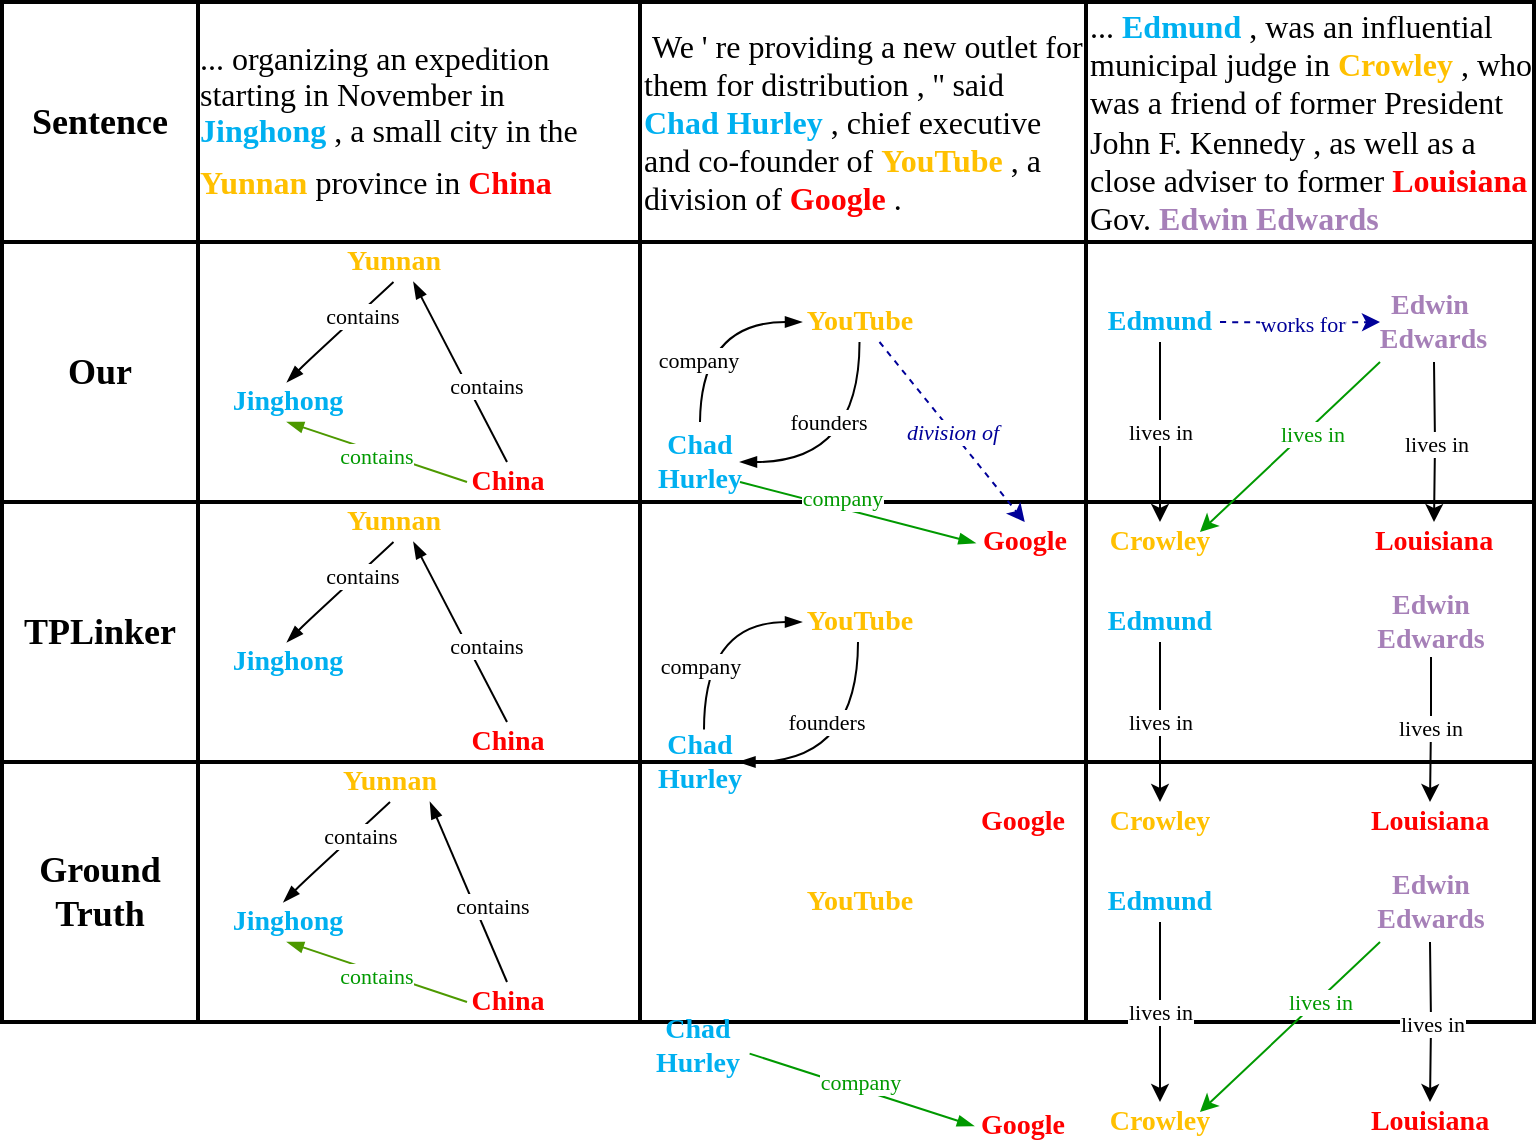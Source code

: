 <mxfile version="13.10.1" type="github">
  <diagram id="5vpmCnWidM8x6iWcZ2X5" name="Page-1">
    <mxGraphModel dx="696" dy="457" grid="1" gridSize="10" guides="1" tooltips="1" connect="1" arrows="1" fold="1" page="1" pageScale="1" pageWidth="827" pageHeight="1169" background="none" math="0" shadow="0">
      <root>
        <mxCell id="0" />
        <mxCell id="1" parent="0" />
        <mxCell id="fM8OL-0WpngBRwXDm8zp-1" value="" style="shape=table;html=1;whiteSpace=wrap;startSize=0;container=1;collapsible=0;childLayout=tableLayout;strokeWidth=2;perimeterSpacing=1;" parent="1" vertex="1">
          <mxGeometry x="31" y="30" width="766" height="510" as="geometry" />
        </mxCell>
        <mxCell id="fM8OL-0WpngBRwXDm8zp-2" value="" style="shape=partialRectangle;html=1;whiteSpace=wrap;collapsible=0;dropTarget=0;pointerEvents=0;fillColor=none;top=0;left=0;bottom=0;right=0;points=[[0,0.5],[1,0.5]];portConstraint=eastwest;" parent="fM8OL-0WpngBRwXDm8zp-1" vertex="1">
          <mxGeometry width="766" height="120" as="geometry" />
        </mxCell>
        <mxCell id="fM8OL-0WpngBRwXDm8zp-3" value="&lt;font face=&quot;Times New Roman&quot; style=&quot;font-size: 18px&quot;&gt;&lt;b&gt;Sentence&lt;/b&gt;&lt;/font&gt;" style="shape=partialRectangle;html=1;whiteSpace=wrap;connectable=0;overflow=hidden;fillColor=none;top=0;left=0;bottom=0;right=0;" parent="fM8OL-0WpngBRwXDm8zp-2" vertex="1">
          <mxGeometry width="98" height="120" as="geometry" />
        </mxCell>
        <mxCell id="fM8OL-0WpngBRwXDm8zp-4" value="&lt;div style=&quot;text-align: left&quot;&gt;&lt;span style=&quot;font-size: 16px ; font-family: &amp;#34;times new roman&amp;#34; ; text-indent: 0in&quot;&gt;... organizing an expedition&amp;nbsp;&lt;/span&gt;&lt;/div&gt;&lt;p style=&quot;text-align: left ; line-height: normal ; margin: 0pt 0in ; text-indent: 0in ; direction: ltr ; unicode-bidi: embed ; word-break: normal ; font-size: 16px&quot;&gt;&lt;font style=&quot;font-size: 16px&quot; face=&quot;Times New Roman&quot;&gt;&lt;span&gt;starting in November in &lt;/span&gt;&lt;span style=&quot;color: rgb(0 , 176 , 240) ; font-weight: bold&quot;&gt;Jinghong&lt;/span&gt;&lt;span&gt; , a small city in the &lt;/span&gt;&lt;span style=&quot;color: rgb(255 , 192 , 0) ; font-weight: bold&quot;&gt;Yunnan&lt;/span&gt;&lt;span&gt; province in &lt;/span&gt;&lt;span style=&quot;color: red ; font-weight: bold&quot;&gt;China&lt;/span&gt;&lt;/font&gt;&lt;span style=&quot;font-size: 18.0pt ; color: red&quot;&gt; &lt;/span&gt;&lt;/p&gt;" style="shape=partialRectangle;html=1;whiteSpace=wrap;connectable=0;overflow=hidden;fillColor=none;top=0;left=0;bottom=0;right=0;" parent="fM8OL-0WpngBRwXDm8zp-2" vertex="1">
          <mxGeometry x="98" width="221" height="120" as="geometry" />
        </mxCell>
        <mxCell id="fM8OL-0WpngBRwXDm8zp-5" value="&lt;div style=&quot;font-size: 16px&quot;&gt;&lt;span style=&quot;font-family: &amp;#34;times new roman&amp;#34;&quot;&gt;&amp;nbsp;We &#39; re providing a new outlet for them for distribution , &#39;&#39; said &lt;/span&gt;&lt;font color=&quot;#00b0f0&quot; style=&quot;font-size: 16px ; font-family: &amp;#34;times new roman&amp;#34;&quot;&gt;&lt;b&gt;Chad Hurley&lt;/b&gt;&lt;/font&gt;&lt;span style=&quot;font-family: &amp;#34;times new roman&amp;#34;&quot;&gt; , chief executive and co-founder of &lt;/span&gt;&lt;b style=&quot;font-family: &amp;#34;times new roman&amp;#34;&quot;&gt;&lt;font color=&quot;#ffc000&quot; style=&quot;font-size: 16px&quot;&gt;YouTube&lt;/font&gt;&lt;/b&gt;&lt;span style=&quot;font-family: &amp;#34;times new roman&amp;#34;&quot;&gt; , a division of &lt;/span&gt;&lt;b style=&quot;font-family: &amp;#34;times new roman&amp;#34;&quot;&gt;&lt;font color=&quot;#ff0000&quot; style=&quot;font-size: 16px&quot;&gt;Google&lt;/font&gt;&lt;/b&gt;&lt;span style=&quot;font-family: &amp;#34;times new roman&amp;#34;&quot;&gt; .&lt;/span&gt;&lt;/div&gt;" style="shape=partialRectangle;html=1;whiteSpace=wrap;connectable=0;overflow=hidden;fillColor=none;top=0;left=0;bottom=0;right=0;align=left;" parent="fM8OL-0WpngBRwXDm8zp-2" vertex="1">
          <mxGeometry x="319" width="223" height="120" as="geometry" />
        </mxCell>
        <mxCell id="fM8OL-0WpngBRwXDm8zp-6" value="&lt;font face=&quot;Times New Roman&quot; style=&quot;font-size: 16px&quot;&gt;... &lt;font color=&quot;#00b0f0&quot; style=&quot;font-size: 16px&quot;&gt;&lt;b&gt;Edmund&lt;/b&gt;&lt;/font&gt; , was an influential municipal judge in &lt;b&gt;&lt;font color=&quot;#ffc000&quot; style=&quot;font-size: 16px&quot;&gt;Crowley&lt;/font&gt;&lt;/b&gt; , who was a friend of former President John F. Kennedy , as well as a close adviser to former &lt;font color=&quot;#ff0000&quot; style=&quot;font-size: 16px&quot;&gt;&lt;b&gt;Louisiana&lt;/b&gt;&lt;/font&gt; Gov. &lt;font color=&quot;#a680b8&quot; style=&quot;font-size: 16px&quot;&gt;&lt;b&gt;Edwin Edwards&lt;/b&gt;&lt;/font&gt;&lt;/font&gt;" style="shape=partialRectangle;html=1;whiteSpace=wrap;connectable=0;overflow=hidden;fillColor=none;top=0;left=0;bottom=0;right=0;align=left;" parent="fM8OL-0WpngBRwXDm8zp-2" vertex="1">
          <mxGeometry x="542" width="224" height="120" as="geometry" />
        </mxCell>
        <mxCell id="fM8OL-0WpngBRwXDm8zp-7" value="" style="shape=partialRectangle;html=1;whiteSpace=wrap;collapsible=0;dropTarget=0;pointerEvents=0;fillColor=none;top=0;left=0;bottom=0;right=0;points=[[0,0.5],[1,0.5]];portConstraint=eastwest;" parent="fM8OL-0WpngBRwXDm8zp-1" vertex="1">
          <mxGeometry y="120" width="766" height="130" as="geometry" />
        </mxCell>
        <mxCell id="fM8OL-0WpngBRwXDm8zp-8" value="&lt;b&gt;&lt;font face=&quot;Times New Roman&quot; style=&quot;font-size: 18px&quot;&gt;Our&lt;/font&gt;&lt;/b&gt;" style="shape=partialRectangle;html=1;whiteSpace=wrap;connectable=0;overflow=hidden;fillColor=none;top=0;left=0;bottom=0;right=0;" parent="fM8OL-0WpngBRwXDm8zp-7" vertex="1">
          <mxGeometry width="98" height="130" as="geometry" />
        </mxCell>
        <mxCell id="fM8OL-0WpngBRwXDm8zp-9" value="" style="shape=partialRectangle;html=1;whiteSpace=wrap;connectable=0;overflow=hidden;fillColor=none;top=0;left=0;bottom=0;right=0;" parent="fM8OL-0WpngBRwXDm8zp-7" vertex="1">
          <mxGeometry x="98" width="221" height="130" as="geometry" />
        </mxCell>
        <mxCell id="fM8OL-0WpngBRwXDm8zp-10" value="" style="shape=partialRectangle;html=1;whiteSpace=wrap;connectable=0;overflow=hidden;fillColor=none;top=0;left=0;bottom=0;right=0;" parent="fM8OL-0WpngBRwXDm8zp-7" vertex="1">
          <mxGeometry x="319" width="223" height="130" as="geometry" />
        </mxCell>
        <mxCell id="fM8OL-0WpngBRwXDm8zp-11" value="" style="shape=partialRectangle;html=1;whiteSpace=wrap;connectable=0;overflow=hidden;fillColor=none;top=0;left=0;bottom=0;right=0;" parent="fM8OL-0WpngBRwXDm8zp-7" vertex="1">
          <mxGeometry x="542" width="224" height="130" as="geometry" />
        </mxCell>
        <mxCell id="fM8OL-0WpngBRwXDm8zp-12" value="" style="shape=partialRectangle;html=1;whiteSpace=wrap;collapsible=0;dropTarget=0;pointerEvents=0;fillColor=none;top=0;left=0;bottom=0;right=0;points=[[0,0.5],[1,0.5]];portConstraint=eastwest;" parent="fM8OL-0WpngBRwXDm8zp-1" vertex="1">
          <mxGeometry y="250" width="766" height="130" as="geometry" />
        </mxCell>
        <mxCell id="fM8OL-0WpngBRwXDm8zp-13" value="&lt;font style=&quot;font-size: 18px&quot; face=&quot;Times New Roman&quot;&gt;&lt;b&gt;TPLinker&lt;/b&gt;&lt;/font&gt;" style="shape=partialRectangle;html=1;whiteSpace=wrap;connectable=0;overflow=hidden;fillColor=none;top=0;left=0;bottom=0;right=0;" parent="fM8OL-0WpngBRwXDm8zp-12" vertex="1">
          <mxGeometry width="98" height="130" as="geometry" />
        </mxCell>
        <mxCell id="fM8OL-0WpngBRwXDm8zp-14" value="" style="shape=partialRectangle;html=1;whiteSpace=wrap;connectable=0;overflow=hidden;fillColor=none;top=0;left=0;bottom=0;right=0;" parent="fM8OL-0WpngBRwXDm8zp-12" vertex="1">
          <mxGeometry x="98" width="221" height="130" as="geometry" />
        </mxCell>
        <mxCell id="fM8OL-0WpngBRwXDm8zp-15" value="" style="shape=partialRectangle;html=1;whiteSpace=wrap;connectable=0;overflow=hidden;fillColor=none;top=0;left=0;bottom=0;right=0;" parent="fM8OL-0WpngBRwXDm8zp-12" vertex="1">
          <mxGeometry x="319" width="223" height="130" as="geometry" />
        </mxCell>
        <mxCell id="fM8OL-0WpngBRwXDm8zp-16" value="" style="shape=partialRectangle;html=1;whiteSpace=wrap;connectable=0;overflow=hidden;fillColor=none;top=0;left=0;bottom=0;right=0;" parent="fM8OL-0WpngBRwXDm8zp-12" vertex="1">
          <mxGeometry x="542" width="224" height="130" as="geometry" />
        </mxCell>
        <mxCell id="fM8OL-0WpngBRwXDm8zp-17" value="" style="shape=partialRectangle;html=1;whiteSpace=wrap;collapsible=0;dropTarget=0;pointerEvents=0;fillColor=none;top=0;left=0;bottom=0;right=0;points=[[0,0.5],[1,0.5]];portConstraint=eastwest;" parent="fM8OL-0WpngBRwXDm8zp-1" vertex="1">
          <mxGeometry y="380" width="766" height="130" as="geometry" />
        </mxCell>
        <mxCell id="fM8OL-0WpngBRwXDm8zp-18" value="&lt;p&gt;&lt;font face=&quot;Times New Roman&quot; size=&quot;1&quot;&gt;&lt;b style=&quot;font-size: 18px&quot;&gt;Ground Truth&lt;/b&gt;&lt;/font&gt;&lt;/p&gt;" style="shape=partialRectangle;html=1;whiteSpace=wrap;connectable=0;overflow=hidden;fillColor=none;top=0;left=0;bottom=0;right=0;" parent="fM8OL-0WpngBRwXDm8zp-17" vertex="1">
          <mxGeometry width="98" height="130" as="geometry" />
        </mxCell>
        <mxCell id="fM8OL-0WpngBRwXDm8zp-19" value="" style="shape=partialRectangle;html=1;whiteSpace=wrap;connectable=0;overflow=hidden;fillColor=none;top=0;left=0;bottom=0;right=0;" parent="fM8OL-0WpngBRwXDm8zp-17" vertex="1">
          <mxGeometry x="98" width="221" height="130" as="geometry" />
        </mxCell>
        <mxCell id="fM8OL-0WpngBRwXDm8zp-20" value="" style="shape=partialRectangle;html=1;whiteSpace=wrap;connectable=0;overflow=hidden;fillColor=none;top=0;left=0;bottom=0;right=0;" parent="fM8OL-0WpngBRwXDm8zp-17" vertex="1">
          <mxGeometry x="319" width="223" height="130" as="geometry" />
        </mxCell>
        <mxCell id="fM8OL-0WpngBRwXDm8zp-21" value="" style="shape=partialRectangle;html=1;whiteSpace=wrap;connectable=0;overflow=hidden;fillColor=none;top=0;left=0;bottom=0;right=0;" parent="fM8OL-0WpngBRwXDm8zp-17" vertex="1">
          <mxGeometry x="542" width="224" height="130" as="geometry" />
        </mxCell>
        <mxCell id="fM8OL-0WpngBRwXDm8zp-39" value="&lt;span style=&quot;color: rgb(0 , 176 , 240) ; font-family: &amp;#34;times new roman&amp;#34; ; font-weight: 700 ; text-align: left&quot;&gt;&lt;font style=&quot;font-size: 14px&quot;&gt;Jinghong&lt;/font&gt;&lt;/span&gt;" style="text;html=1;strokeColor=none;fillColor=none;align=center;verticalAlign=middle;whiteSpace=wrap;rounded=0;" parent="1" vertex="1">
          <mxGeometry x="153.5" y="220" width="40" height="20" as="geometry" />
        </mxCell>
        <mxCell id="fM8OL-0WpngBRwXDm8zp-40" value="" style="endArrow=none;html=1;startArrow=blockThin;startFill=1;endFill=0;entryX=0.5;entryY=1;entryDx=0;entryDy=0;" parent="1" edge="1" target="fM8OL-0WpngBRwXDm8zp-42">
          <mxGeometry width="50" height="50" relative="1" as="geometry">
            <mxPoint x="173.5" y="220" as="sourcePoint" />
            <mxPoint x="213.5" y="180" as="targetPoint" />
            <Array as="points">
              <mxPoint x="183.5" y="210" />
            </Array>
          </mxGeometry>
        </mxCell>
        <mxCell id="fM8OL-0WpngBRwXDm8zp-41" value="&lt;font face=&quot;Times New Roman&quot;&gt;contains&lt;/font&gt;" style="edgeLabel;html=1;align=center;verticalAlign=middle;resizable=0;points=[];" parent="fM8OL-0WpngBRwXDm8zp-40" vertex="1" connectable="0">
          <mxGeometry x="0.37" y="-2" relative="1" as="geometry">
            <mxPoint as="offset" />
          </mxGeometry>
        </mxCell>
        <mxCell id="fM8OL-0WpngBRwXDm8zp-42" value="&lt;span style=&quot;color: rgb(255 , 192 , 0) ; font-family: &amp;#34;times new roman&amp;#34; ; font-size: 14px ; font-weight: 700 ; text-align: left&quot;&gt;Yunnan&lt;/span&gt;" style="text;html=1;strokeColor=none;fillColor=none;align=center;verticalAlign=middle;whiteSpace=wrap;rounded=0;" parent="1" vertex="1">
          <mxGeometry x="206.75" y="150" width="40" height="20" as="geometry" />
        </mxCell>
        <mxCell id="fM8OL-0WpngBRwXDm8zp-43" value="" style="endArrow=none;html=1;startArrow=blockThin;startFill=1;endFill=0;rounded=1;exitX=0.75;exitY=1;exitDx=0;exitDy=0;entryX=0.5;entryY=0;entryDx=0;entryDy=0;" parent="1" source="fM8OL-0WpngBRwXDm8zp-42" target="fM8OL-0WpngBRwXDm8zp-45" edge="1">
          <mxGeometry width="50" height="50" relative="1" as="geometry">
            <mxPoint x="256" y="260" as="sourcePoint" />
            <mxPoint x="306" y="210" as="targetPoint" />
          </mxGeometry>
        </mxCell>
        <mxCell id="fM8OL-0WpngBRwXDm8zp-44" value="&lt;font face=&quot;Times New Roman&quot;&gt;contains&lt;/font&gt;" style="edgeLabel;html=1;align=center;verticalAlign=middle;resizable=0;points=[];" parent="fM8OL-0WpngBRwXDm8zp-43" vertex="1" connectable="0">
          <mxGeometry x="0.223" y="8" relative="1" as="geometry">
            <mxPoint as="offset" />
          </mxGeometry>
        </mxCell>
        <mxCell id="fM8OL-0WpngBRwXDm8zp-45" value="&lt;span style=&quot;color: rgb(255 , 0 , 0) ; font-family: &amp;#34;times new roman&amp;#34; ; font-weight: 700 ; text-align: left&quot;&gt;&lt;font style=&quot;font-size: 14px&quot;&gt;China&lt;/font&gt;&lt;/span&gt;" style="text;html=1;strokeColor=none;fillColor=none;align=center;verticalAlign=middle;whiteSpace=wrap;rounded=0;" parent="1" vertex="1">
          <mxGeometry x="263.5" y="260" width="40" height="20" as="geometry" />
        </mxCell>
        <mxCell id="fM8OL-0WpngBRwXDm8zp-46" value="" style="endArrow=none;html=1;startArrow=blockThin;startFill=1;endFill=0;rounded=1;strokeColor=#4D9900;entryX=0;entryY=0.5;entryDx=0;entryDy=0;exitX=0.5;exitY=1;exitDx=0;exitDy=0;" parent="1" edge="1" target="fM8OL-0WpngBRwXDm8zp-45" source="fM8OL-0WpngBRwXDm8zp-39">
          <mxGeometry width="50" height="50" relative="1" as="geometry">
            <mxPoint x="143.5" y="255" as="sourcePoint" />
            <mxPoint x="233.5" y="285" as="targetPoint" />
          </mxGeometry>
        </mxCell>
        <mxCell id="fM8OL-0WpngBRwXDm8zp-47" value="&lt;font color=&quot;#009900&quot; face=&quot;Times New Roman&quot;&gt;contains&lt;/font&gt;" style="edgeLabel;html=1;align=center;verticalAlign=middle;resizable=0;points=[];" parent="fM8OL-0WpngBRwXDm8zp-46" vertex="1" connectable="0">
          <mxGeometry x="0.37" y="-2" relative="1" as="geometry">
            <mxPoint x="-16.73" y="-5.69" as="offset" />
          </mxGeometry>
        </mxCell>
        <mxCell id="fM8OL-0WpngBRwXDm8zp-77" value="&lt;span style=&quot;color: rgb(0 , 176 , 240) ; font-family: &amp;#34;times new roman&amp;#34; ; font-weight: 700 ; text-align: left&quot;&gt;&lt;font style=&quot;font-size: 14px&quot;&gt;Chad Hurley&lt;/font&gt;&lt;/span&gt;" style="text;html=1;strokeColor=none;fillColor=none;align=center;verticalAlign=middle;whiteSpace=wrap;rounded=0;" parent="1" vertex="1">
          <mxGeometry x="360" y="250" width="40" height="20" as="geometry" />
        </mxCell>
        <mxCell id="fM8OL-0WpngBRwXDm8zp-78" value="" style="endArrow=none;html=1;startArrow=blockThin;startFill=1;endFill=0;edgeStyle=orthogonalEdgeStyle;curved=1;exitX=-0.219;exitY=0.5;exitDx=0;exitDy=0;exitPerimeter=0;" parent="1" edge="1" source="fM8OL-0WpngBRwXDm8zp-80">
          <mxGeometry width="50" height="50" relative="1" as="geometry">
            <mxPoint x="433.5" y="200" as="sourcePoint" />
            <mxPoint x="380" y="240" as="targetPoint" />
          </mxGeometry>
        </mxCell>
        <mxCell id="fM8OL-0WpngBRwXDm8zp-79" value="&lt;font face=&quot;Times New Roman&quot;&gt;company&lt;/font&gt;" style="edgeLabel;html=1;align=center;verticalAlign=middle;resizable=0;points=[];" parent="fM8OL-0WpngBRwXDm8zp-78" vertex="1" connectable="0">
          <mxGeometry x="0.37" y="-2" relative="1" as="geometry">
            <mxPoint as="offset" />
          </mxGeometry>
        </mxCell>
        <mxCell id="2NpfUJ0VDnkzOH738Le0-125" value="&lt;font color=&quot;#000099&quot;&gt;&lt;i&gt;division of&lt;/i&gt;&lt;/font&gt;" style="rounded=0;orthogonalLoop=1;jettySize=auto;html=1;exitX=0.75;exitY=1;exitDx=0;exitDy=0;entryX=0.5;entryY=0;entryDx=0;entryDy=0;fontFamily=Times New Roman;fontColor=#009900;dashed=1;strokeColor=#000099;" edge="1" parent="1" source="fM8OL-0WpngBRwXDm8zp-80" target="fM8OL-0WpngBRwXDm8zp-83">
          <mxGeometry relative="1" as="geometry" />
        </mxCell>
        <mxCell id="fM8OL-0WpngBRwXDm8zp-80" value="&lt;span style=&quot;color: rgb(255 , 192 , 0) ; font-family: &amp;#34;times new roman&amp;#34; ; font-size: 14px ; font-weight: 700 ; text-align: left&quot;&gt;YouTube&lt;/span&gt;" style="text;html=1;strokeColor=none;fillColor=none;align=center;verticalAlign=middle;whiteSpace=wrap;rounded=0;" parent="1" vertex="1">
          <mxGeometry x="439.75" y="180" width="40" height="20" as="geometry" />
        </mxCell>
        <mxCell id="fM8OL-0WpngBRwXDm8zp-112" value="" style="endArrow=none;html=1;startArrow=blockThin;startFill=1;endFill=0;edgeStyle=orthogonalEdgeStyle;curved=1;exitX=1;exitY=0.5;exitDx=0;exitDy=0;entryX=0.5;entryY=1;entryDx=0;entryDy=0;" parent="1" edge="1" target="fM8OL-0WpngBRwXDm8zp-80" source="fM8OL-0WpngBRwXDm8zp-77">
          <mxGeometry width="50" height="50" relative="1" as="geometry">
            <mxPoint x="403.5" y="259.96" as="sourcePoint" />
            <mxPoint x="453.5" y="209.96" as="targetPoint" />
            <Array as="points">
              <mxPoint x="460" y="260" />
            </Array>
          </mxGeometry>
        </mxCell>
        <mxCell id="fM8OL-0WpngBRwXDm8zp-113" value="&lt;font face=&quot;Times New Roman&quot;&gt;founders&lt;/font&gt;" style="edgeLabel;html=1;align=center;verticalAlign=middle;resizable=0;points=[];" parent="fM8OL-0WpngBRwXDm8zp-112" vertex="1" connectable="0">
          <mxGeometry x="0.37" y="-2" relative="1" as="geometry">
            <mxPoint x="-18.28" y="2.2" as="offset" />
          </mxGeometry>
        </mxCell>
        <mxCell id="2NpfUJ0VDnkzOH738Le0-10" value="&lt;font color=&quot;#000000&quot;&gt;lives in&lt;/font&gt;" style="edgeStyle=orthogonalEdgeStyle;rounded=0;orthogonalLoop=1;jettySize=auto;html=1;exitX=0.5;exitY=1;exitDx=0;exitDy=0;entryX=0.5;entryY=0;entryDx=0;entryDy=0;strokeColor=#000000;fontColor=#00B0F0;fontFamily=Times New Roman;" edge="1" parent="1" source="2NpfUJ0VDnkzOH738Le0-8" target="2NpfUJ0VDnkzOH738Le0-9">
          <mxGeometry relative="1" as="geometry" />
        </mxCell>
        <mxCell id="2NpfUJ0VDnkzOH738Le0-208" value="&lt;font color=&quot;#000099&quot;&gt;works for&lt;/font&gt;" style="edgeStyle=orthogonalEdgeStyle;curved=1;rounded=0;orthogonalLoop=1;jettySize=auto;html=1;entryX=0;entryY=0.5;entryDx=0;entryDy=0;dashed=1;strokeColor=#000099;fontFamily=Times New Roman;fontColor=#009900;" edge="1" parent="1" target="2NpfUJ0VDnkzOH738Le0-12">
          <mxGeometry relative="1" as="geometry">
            <mxPoint x="640" y="190" as="sourcePoint" />
          </mxGeometry>
        </mxCell>
        <mxCell id="2NpfUJ0VDnkzOH738Le0-8" value="&lt;b&gt;&lt;font face=&quot;Times New Roman&quot; style=&quot;font-size: 14px&quot;&gt;Edmund&lt;/font&gt;&lt;/b&gt;" style="text;html=1;strokeColor=none;fillColor=none;align=center;verticalAlign=middle;whiteSpace=wrap;rounded=0;fontColor=#00B0F0;" vertex="1" parent="1">
          <mxGeometry x="590" y="180" width="40" height="20" as="geometry" />
        </mxCell>
        <mxCell id="2NpfUJ0VDnkzOH738Le0-9" value="&lt;font color=&quot;#ffc000&quot; face=&quot;Times New Roman&quot; size=&quot;1&quot;&gt;&lt;b style=&quot;font-size: 14px&quot;&gt;Crowley&lt;/b&gt;&lt;/font&gt;" style="text;html=1;strokeColor=none;fillColor=none;align=center;verticalAlign=middle;whiteSpace=wrap;rounded=0;fontColor=#00B0F0;" vertex="1" parent="1">
          <mxGeometry x="590" y="290" width="40" height="20" as="geometry" />
        </mxCell>
        <mxCell id="2NpfUJ0VDnkzOH738Le0-18" value="&lt;font color=&quot;#000000&quot;&gt;lives in&lt;/font&gt;" style="edgeStyle=orthogonalEdgeStyle;rounded=0;orthogonalLoop=1;jettySize=auto;html=1;entryX=0.5;entryY=0;entryDx=0;entryDy=0;fontFamily=Times New Roman;fontColor=#009900;" edge="1" parent="1" target="2NpfUJ0VDnkzOH738Le0-13">
          <mxGeometry relative="1" as="geometry">
            <mxPoint x="747" y="210" as="sourcePoint" />
          </mxGeometry>
        </mxCell>
        <mxCell id="2NpfUJ0VDnkzOH738Le0-12" value="&lt;b&gt;&lt;font style=&quot;font-size: 14px&quot;&gt;Edwin&lt;br&gt;&amp;nbsp;Edwards&lt;/font&gt;&lt;/b&gt;" style="text;html=1;strokeColor=none;fillColor=none;align=center;verticalAlign=middle;whiteSpace=wrap;rounded=0;fontFamily=Times New Roman;fontColor=#A680B8;" vertex="1" parent="1">
          <mxGeometry x="720" y="180" width="50" height="20" as="geometry" />
        </mxCell>
        <mxCell id="2NpfUJ0VDnkzOH738Le0-13" value="&lt;font face=&quot;Times New Roman&quot; color=&quot;#ff0000&quot; size=&quot;1&quot;&gt;&lt;b style=&quot;font-size: 14px&quot;&gt;Louisiana&lt;/b&gt;&lt;/font&gt;" style="text;html=1;strokeColor=none;fillColor=none;align=center;verticalAlign=middle;whiteSpace=wrap;rounded=0;fontColor=#00B0F0;" vertex="1" parent="1">
          <mxGeometry x="727" y="290" width="40" height="20" as="geometry" />
        </mxCell>
        <mxCell id="2NpfUJ0VDnkzOH738Le0-15" value="" style="endArrow=classic;html=1;fontFamily=Times New Roman;entryX=1;entryY=0.25;entryDx=0;entryDy=0;fontColor=#009900;strokeColor=#009900;" edge="1" parent="1" target="2NpfUJ0VDnkzOH738Le0-9">
          <mxGeometry width="50" height="50" relative="1" as="geometry">
            <mxPoint x="720" y="210" as="sourcePoint" />
            <mxPoint x="633.5" y="320" as="targetPoint" />
          </mxGeometry>
        </mxCell>
        <mxCell id="2NpfUJ0VDnkzOH738Le0-16" value="&lt;font color=&quot;#009900&quot;&gt;lives in&lt;/font&gt;" style="edgeLabel;html=1;align=center;verticalAlign=middle;resizable=0;points=[];fontFamily=Times New Roman;fontColor=#A680B8;" vertex="1" connectable="0" parent="2NpfUJ0VDnkzOH738Le0-15">
          <mxGeometry x="-0.311" y="1" relative="1" as="geometry">
            <mxPoint x="-4.43" y="6.25" as="offset" />
          </mxGeometry>
        </mxCell>
        <mxCell id="fM8OL-0WpngBRwXDm8zp-84" value="" style="endArrow=none;html=1;startArrow=blockThin;startFill=1;endFill=0;rounded=1;exitX=-0.161;exitY=0.525;exitDx=0;exitDy=0;exitPerimeter=0;strokeColor=#009900;entryX=1;entryY=1;entryDx=0;entryDy=0;" parent="1" edge="1" target="fM8OL-0WpngBRwXDm8zp-77" source="fM8OL-0WpngBRwXDm8zp-83">
          <mxGeometry width="50" height="50" relative="1" as="geometry">
            <mxPoint x="510" y="280" as="sourcePoint" />
            <mxPoint x="410" y="270" as="targetPoint" />
          </mxGeometry>
        </mxCell>
        <mxCell id="2NpfUJ0VDnkzOH738Le0-6" value="&lt;font face=&quot;Times New Roman&quot; color=&quot;#009900&quot;&gt;company&lt;/font&gt;" style="edgeLabel;html=1;align=center;verticalAlign=middle;resizable=0;points=[];fontColor=#000000;" vertex="1" connectable="0" parent="fM8OL-0WpngBRwXDm8zp-84">
          <mxGeometry x="0.257" y="-4" relative="1" as="geometry">
            <mxPoint x="6.14" y="0.27" as="offset" />
          </mxGeometry>
        </mxCell>
        <mxCell id="fM8OL-0WpngBRwXDm8zp-83" value="&lt;span style=&quot;color: rgb(255 , 0 , 0) ; font-family: &amp;#34;times new roman&amp;#34; ; font-weight: 700 ; text-align: left&quot;&gt;&lt;font style=&quot;font-size: 14px&quot;&gt;Google&lt;/font&gt;&lt;/span&gt;" style="text;html=1;strokeColor=none;fillColor=none;align=center;verticalAlign=middle;whiteSpace=wrap;rounded=0;" parent="1" vertex="1">
          <mxGeometry x="523.75" y="290" width="37.25" height="20" as="geometry" />
        </mxCell>
        <mxCell id="2NpfUJ0VDnkzOH738Le0-184" value="&lt;span style=&quot;color: rgb(0 , 176 , 240) ; font-family: &amp;#34;times new roman&amp;#34; ; font-weight: 700 ; text-align: left&quot;&gt;&lt;font style=&quot;font-size: 14px&quot;&gt;Chad Hurley&lt;/font&gt;&lt;/span&gt;" style="text;html=1;strokeColor=none;fillColor=none;align=center;verticalAlign=middle;whiteSpace=wrap;rounded=0;" vertex="1" parent="1">
          <mxGeometry x="360" y="400" width="40" height="20" as="geometry" />
        </mxCell>
        <mxCell id="2NpfUJ0VDnkzOH738Le0-185" value="" style="endArrow=none;html=1;startArrow=blockThin;startFill=1;endFill=0;edgeStyle=orthogonalEdgeStyle;curved=1;exitX=-0.219;exitY=0.5;exitDx=0;exitDy=0;entryX=0.55;entryY=-0.31;entryDx=0;entryDy=0;exitPerimeter=0;entryPerimeter=0;" edge="1" parent="1" source="2NpfUJ0VDnkzOH738Le0-188" target="2NpfUJ0VDnkzOH738Le0-184">
          <mxGeometry width="50" height="50" relative="1" as="geometry">
            <mxPoint x="429.75" y="350" as="sourcePoint" />
            <mxPoint x="386.25" y="380" as="targetPoint" />
          </mxGeometry>
        </mxCell>
        <mxCell id="2NpfUJ0VDnkzOH738Le0-186" value="&lt;font face=&quot;Times New Roman&quot;&gt;company&lt;/font&gt;" style="edgeLabel;html=1;align=center;verticalAlign=middle;resizable=0;points=[];" vertex="1" connectable="0" parent="2NpfUJ0VDnkzOH738Le0-185">
          <mxGeometry x="0.37" y="-2" relative="1" as="geometry">
            <mxPoint as="offset" />
          </mxGeometry>
        </mxCell>
        <mxCell id="2NpfUJ0VDnkzOH738Le0-188" value="&lt;span style=&quot;color: rgb(255 , 192 , 0) ; font-family: &amp;#34;times new roman&amp;#34; ; font-size: 14px ; font-weight: 700 ; text-align: left&quot;&gt;YouTube&lt;/span&gt;" style="text;html=1;strokeColor=none;fillColor=none;align=center;verticalAlign=middle;whiteSpace=wrap;rounded=0;" vertex="1" parent="1">
          <mxGeometry x="439.75" y="330" width="40" height="20" as="geometry" />
        </mxCell>
        <mxCell id="2NpfUJ0VDnkzOH738Le0-193" value="&lt;span style=&quot;color: rgb(255 , 0 , 0) ; font-family: &amp;#34;times new roman&amp;#34; ; font-weight: 700 ; text-align: left&quot;&gt;&lt;font style=&quot;font-size: 14px&quot;&gt;Google&lt;/font&gt;&lt;/span&gt;" style="text;html=1;strokeColor=none;fillColor=none;align=center;verticalAlign=middle;whiteSpace=wrap;rounded=0;" vertex="1" parent="1">
          <mxGeometry x="523" y="430" width="37.25" height="20" as="geometry" />
        </mxCell>
        <mxCell id="2NpfUJ0VDnkzOH738Le0-194" value="&lt;span style=&quot;color: rgb(0 , 176 , 240) ; font-family: &amp;#34;times new roman&amp;#34; ; font-weight: 700 ; text-align: left&quot;&gt;&lt;font style=&quot;font-size: 14px&quot;&gt;Chad Hurley&lt;/font&gt;&lt;/span&gt;" style="text;html=1;strokeColor=none;fillColor=none;align=center;verticalAlign=middle;whiteSpace=wrap;rounded=0;" vertex="1" parent="1">
          <mxGeometry x="359.25" y="541.5" width="40" height="20" as="geometry" />
        </mxCell>
        <mxCell id="2NpfUJ0VDnkzOH738Le0-198" value="&lt;span style=&quot;color: rgb(255 , 192 , 0) ; font-family: &amp;#34;times new roman&amp;#34; ; font-size: 14px ; font-weight: 700 ; text-align: left&quot;&gt;YouTube&lt;/span&gt;" style="text;html=1;strokeColor=none;fillColor=none;align=center;verticalAlign=middle;whiteSpace=wrap;rounded=0;" vertex="1" parent="1">
          <mxGeometry x="439.75" y="470" width="40" height="20" as="geometry" />
        </mxCell>
        <mxCell id="2NpfUJ0VDnkzOH738Le0-201" value="" style="endArrow=none;html=1;startArrow=blockThin;startFill=1;endFill=0;rounded=1;strokeColor=#009900;entryX=1.139;entryY=0.715;entryDx=0;entryDy=0;entryPerimeter=0;" edge="1" parent="1" target="2NpfUJ0VDnkzOH738Le0-194">
          <mxGeometry width="50" height="50" relative="1" as="geometry">
            <mxPoint x="517" y="592" as="sourcePoint" />
            <mxPoint x="399" y="562" as="targetPoint" />
          </mxGeometry>
        </mxCell>
        <mxCell id="2NpfUJ0VDnkzOH738Le0-202" value="&lt;font face=&quot;Times New Roman&quot; color=&quot;#009900&quot;&gt;company&lt;/font&gt;" style="edgeLabel;html=1;align=center;verticalAlign=middle;resizable=0;points=[];fontColor=#000000;" vertex="1" connectable="0" parent="2NpfUJ0VDnkzOH738Le0-201">
          <mxGeometry x="0.257" y="-4" relative="1" as="geometry">
            <mxPoint x="12.33" y="4.65" as="offset" />
          </mxGeometry>
        </mxCell>
        <mxCell id="2NpfUJ0VDnkzOH738Le0-203" value="&lt;span style=&quot;color: rgb(255 , 0 , 0) ; font-family: &amp;#34;times new roman&amp;#34; ; font-weight: 700 ; text-align: left&quot;&gt;&lt;font style=&quot;font-size: 14px&quot;&gt;Google&lt;/font&gt;&lt;/span&gt;" style="text;html=1;strokeColor=none;fillColor=none;align=center;verticalAlign=middle;whiteSpace=wrap;rounded=0;" vertex="1" parent="1">
          <mxGeometry x="523" y="581.5" width="37.25" height="20" as="geometry" />
        </mxCell>
        <mxCell id="2NpfUJ0VDnkzOH738Le0-204" value="" style="endArrow=none;html=1;startArrow=blockThin;startFill=1;endFill=0;edgeStyle=orthogonalEdgeStyle;curved=1;exitX=1;exitY=0.5;exitDx=0;exitDy=0;entryX=0.5;entryY=1;entryDx=0;entryDy=0;" edge="1" parent="1">
          <mxGeometry width="50" height="50" relative="1" as="geometry">
            <mxPoint x="399.25" y="410" as="sourcePoint" />
            <mxPoint x="459" y="350" as="targetPoint" />
            <Array as="points">
              <mxPoint x="459.25" y="410" />
            </Array>
          </mxGeometry>
        </mxCell>
        <mxCell id="2NpfUJ0VDnkzOH738Le0-205" value="&lt;font face=&quot;Times New Roman&quot;&gt;founders&lt;/font&gt;" style="edgeLabel;html=1;align=center;verticalAlign=middle;resizable=0;points=[];" vertex="1" connectable="0" parent="2NpfUJ0VDnkzOH738Le0-204">
          <mxGeometry x="0.37" y="-2" relative="1" as="geometry">
            <mxPoint x="-18.28" y="2.2" as="offset" />
          </mxGeometry>
        </mxCell>
        <mxCell id="2NpfUJ0VDnkzOH738Le0-228" value="&lt;font color=&quot;#000000&quot;&gt;lives in&lt;/font&gt;" style="edgeStyle=orthogonalEdgeStyle;rounded=0;orthogonalLoop=1;jettySize=auto;html=1;exitX=0.5;exitY=1;exitDx=0;exitDy=0;entryX=0.5;entryY=0;entryDx=0;entryDy=0;strokeColor=#000000;fontColor=#00B0F0;fontFamily=Times New Roman;" edge="1" parent="1" source="2NpfUJ0VDnkzOH738Le0-230" target="2NpfUJ0VDnkzOH738Le0-231">
          <mxGeometry relative="1" as="geometry" />
        </mxCell>
        <mxCell id="2NpfUJ0VDnkzOH738Le0-230" value="&lt;b&gt;&lt;font face=&quot;Times New Roman&quot; style=&quot;font-size: 14px&quot;&gt;Edmund&lt;/font&gt;&lt;/b&gt;" style="text;html=1;strokeColor=none;fillColor=none;align=center;verticalAlign=middle;whiteSpace=wrap;rounded=0;fontColor=#00B0F0;" vertex="1" parent="1">
          <mxGeometry x="590" y="330" width="40" height="20" as="geometry" />
        </mxCell>
        <mxCell id="2NpfUJ0VDnkzOH738Le0-231" value="&lt;font color=&quot;#ffc000&quot; face=&quot;Times New Roman&quot; size=&quot;1&quot;&gt;&lt;b style=&quot;font-size: 14px&quot;&gt;Crowley&lt;/b&gt;&lt;/font&gt;" style="text;html=1;strokeColor=none;fillColor=none;align=center;verticalAlign=middle;whiteSpace=wrap;rounded=0;fontColor=#00B0F0;" vertex="1" parent="1">
          <mxGeometry x="590" y="430" width="40" height="20" as="geometry" />
        </mxCell>
        <mxCell id="2NpfUJ0VDnkzOH738Le0-232" value="&lt;font color=&quot;#000000&quot;&gt;lives in&lt;/font&gt;" style="edgeStyle=orthogonalEdgeStyle;rounded=0;orthogonalLoop=1;jettySize=auto;html=1;exitX=0.508;exitY=1.375;exitDx=0;exitDy=0;entryX=0.5;entryY=0;entryDx=0;entryDy=0;fontFamily=Times New Roman;fontColor=#009900;exitPerimeter=0;" edge="1" parent="1" source="2NpfUJ0VDnkzOH738Le0-233" target="2NpfUJ0VDnkzOH738Le0-234">
          <mxGeometry relative="1" as="geometry" />
        </mxCell>
        <mxCell id="2NpfUJ0VDnkzOH738Le0-233" value="&lt;b&gt;&lt;font style=&quot;font-size: 14px&quot;&gt;Edwin &lt;br&gt;Edwards&lt;/font&gt;&lt;/b&gt;" style="text;html=1;strokeColor=none;fillColor=none;align=center;verticalAlign=middle;whiteSpace=wrap;rounded=0;fontFamily=Times New Roman;fontColor=#A680B8;" vertex="1" parent="1">
          <mxGeometry x="713.5" y="330" width="63" height="20" as="geometry" />
        </mxCell>
        <mxCell id="2NpfUJ0VDnkzOH738Le0-234" value="&lt;font face=&quot;Times New Roman&quot; color=&quot;#ff0000&quot; size=&quot;1&quot;&gt;&lt;b style=&quot;font-size: 14px&quot;&gt;Louisiana&lt;/b&gt;&lt;/font&gt;" style="text;html=1;strokeColor=none;fillColor=none;align=center;verticalAlign=middle;whiteSpace=wrap;rounded=0;fontColor=#00B0F0;" vertex="1" parent="1">
          <mxGeometry x="725" y="430" width="40" height="20" as="geometry" />
        </mxCell>
        <mxCell id="2NpfUJ0VDnkzOH738Le0-237" value="&lt;font color=&quot;#000000&quot;&gt;lives in&lt;/font&gt;" style="edgeStyle=orthogonalEdgeStyle;rounded=0;orthogonalLoop=1;jettySize=auto;html=1;exitX=0.5;exitY=1;exitDx=0;exitDy=0;entryX=0.5;entryY=0;entryDx=0;entryDy=0;strokeColor=#000000;fontColor=#00B0F0;fontFamily=Times New Roman;" edge="1" parent="1" source="2NpfUJ0VDnkzOH738Le0-239" target="2NpfUJ0VDnkzOH738Le0-240">
          <mxGeometry relative="1" as="geometry" />
        </mxCell>
        <mxCell id="2NpfUJ0VDnkzOH738Le0-239" value="&lt;b&gt;&lt;font face=&quot;Times New Roman&quot; style=&quot;font-size: 14px&quot;&gt;Edmund&lt;/font&gt;&lt;/b&gt;" style="text;html=1;strokeColor=none;fillColor=none;align=center;verticalAlign=middle;whiteSpace=wrap;rounded=0;fontColor=#00B0F0;" vertex="1" parent="1">
          <mxGeometry x="590" y="470" width="40" height="20" as="geometry" />
        </mxCell>
        <mxCell id="2NpfUJ0VDnkzOH738Le0-240" value="&lt;font color=&quot;#ffc000&quot; face=&quot;Times New Roman&quot; size=&quot;1&quot;&gt;&lt;b style=&quot;font-size: 14px&quot;&gt;Crowley&lt;/b&gt;&lt;/font&gt;" style="text;html=1;strokeColor=none;fillColor=none;align=center;verticalAlign=middle;whiteSpace=wrap;rounded=0;fontColor=#00B0F0;" vertex="1" parent="1">
          <mxGeometry x="590" y="580" width="40" height="20" as="geometry" />
        </mxCell>
        <mxCell id="2NpfUJ0VDnkzOH738Le0-241" value="&lt;font color=&quot;#000000&quot;&gt;lives in&lt;/font&gt;" style="edgeStyle=orthogonalEdgeStyle;rounded=0;orthogonalLoop=1;jettySize=auto;html=1;entryX=0.5;entryY=0;entryDx=0;entryDy=0;fontFamily=Times New Roman;fontColor=#009900;" edge="1" parent="1" target="2NpfUJ0VDnkzOH738Le0-243">
          <mxGeometry relative="1" as="geometry">
            <mxPoint x="745" y="500" as="sourcePoint" />
          </mxGeometry>
        </mxCell>
        <mxCell id="2NpfUJ0VDnkzOH738Le0-242" value="&lt;b&gt;&lt;font style=&quot;font-size: 14px&quot;&gt;Edwin &lt;br&gt;Edwards&lt;/font&gt;&lt;/b&gt;" style="text;html=1;strokeColor=none;fillColor=none;align=center;verticalAlign=middle;whiteSpace=wrap;rounded=0;fontFamily=Times New Roman;fontColor=#A680B8;" vertex="1" parent="1">
          <mxGeometry x="716.5" y="470" width="57" height="20" as="geometry" />
        </mxCell>
        <mxCell id="2NpfUJ0VDnkzOH738Le0-243" value="&lt;font face=&quot;Times New Roman&quot; color=&quot;#ff0000&quot; size=&quot;1&quot;&gt;&lt;b style=&quot;font-size: 14px&quot;&gt;Louisiana&lt;/b&gt;&lt;/font&gt;" style="text;html=1;strokeColor=none;fillColor=none;align=center;verticalAlign=middle;whiteSpace=wrap;rounded=0;fontColor=#00B0F0;" vertex="1" parent="1">
          <mxGeometry x="725" y="580" width="40" height="20" as="geometry" />
        </mxCell>
        <mxCell id="2NpfUJ0VDnkzOH738Le0-244" value="" style="endArrow=classic;html=1;fontFamily=Times New Roman;entryX=1;entryY=0.25;entryDx=0;entryDy=0;fontColor=#009900;strokeColor=#009900;" edge="1" parent="1" target="2NpfUJ0VDnkzOH738Le0-240">
          <mxGeometry width="50" height="50" relative="1" as="geometry">
            <mxPoint x="720" y="500" as="sourcePoint" />
            <mxPoint x="633.5" y="610" as="targetPoint" />
          </mxGeometry>
        </mxCell>
        <mxCell id="2NpfUJ0VDnkzOH738Le0-245" value="&lt;font color=&quot;#009900&quot;&gt;lives in&lt;/font&gt;" style="edgeLabel;html=1;align=center;verticalAlign=middle;resizable=0;points=[];fontFamily=Times New Roman;fontColor=#A680B8;" vertex="1" connectable="0" parent="2NpfUJ0VDnkzOH738Le0-244">
          <mxGeometry x="-0.311" y="1" relative="1" as="geometry">
            <mxPoint as="offset" />
          </mxGeometry>
        </mxCell>
        <mxCell id="2NpfUJ0VDnkzOH738Le0-265" value="&lt;span style=&quot;color: rgb(0 , 176 , 240) ; font-family: &amp;#34;times new roman&amp;#34; ; font-weight: 700 ; text-align: left&quot;&gt;&lt;font style=&quot;font-size: 14px&quot;&gt;Jinghong&lt;/font&gt;&lt;/span&gt;" style="text;html=1;strokeColor=none;fillColor=none;align=center;verticalAlign=middle;whiteSpace=wrap;rounded=0;" vertex="1" parent="1">
          <mxGeometry x="153.5" y="350" width="40" height="20" as="geometry" />
        </mxCell>
        <mxCell id="2NpfUJ0VDnkzOH738Le0-266" value="" style="endArrow=none;html=1;startArrow=blockThin;startFill=1;endFill=0;entryX=0.5;entryY=1;entryDx=0;entryDy=0;" edge="1" parent="1" target="2NpfUJ0VDnkzOH738Le0-268">
          <mxGeometry width="50" height="50" relative="1" as="geometry">
            <mxPoint x="173.5" y="350" as="sourcePoint" />
            <mxPoint x="213.5" y="310" as="targetPoint" />
            <Array as="points">
              <mxPoint x="183.5" y="340" />
            </Array>
          </mxGeometry>
        </mxCell>
        <mxCell id="2NpfUJ0VDnkzOH738Le0-267" value="&lt;font face=&quot;Times New Roman&quot;&gt;contains&lt;/font&gt;" style="edgeLabel;html=1;align=center;verticalAlign=middle;resizable=0;points=[];" vertex="1" connectable="0" parent="2NpfUJ0VDnkzOH738Le0-266">
          <mxGeometry x="0.37" y="-2" relative="1" as="geometry">
            <mxPoint as="offset" />
          </mxGeometry>
        </mxCell>
        <mxCell id="2NpfUJ0VDnkzOH738Le0-268" value="&lt;span style=&quot;color: rgb(255 , 192 , 0) ; font-family: &amp;#34;times new roman&amp;#34; ; font-size: 14px ; font-weight: 700 ; text-align: left&quot;&gt;Yunnan&lt;/span&gt;" style="text;html=1;strokeColor=none;fillColor=none;align=center;verticalAlign=middle;whiteSpace=wrap;rounded=0;" vertex="1" parent="1">
          <mxGeometry x="206.75" y="280" width="40" height="20" as="geometry" />
        </mxCell>
        <mxCell id="2NpfUJ0VDnkzOH738Le0-269" value="" style="endArrow=none;html=1;startArrow=blockThin;startFill=1;endFill=0;rounded=1;exitX=0.75;exitY=1;exitDx=0;exitDy=0;entryX=0.5;entryY=0;entryDx=0;entryDy=0;" edge="1" parent="1" source="2NpfUJ0VDnkzOH738Le0-268">
          <mxGeometry width="50" height="50" relative="1" as="geometry">
            <mxPoint x="256" y="390" as="sourcePoint" />
            <mxPoint x="283.5" y="390" as="targetPoint" />
          </mxGeometry>
        </mxCell>
        <mxCell id="2NpfUJ0VDnkzOH738Le0-270" value="&lt;font face=&quot;Times New Roman&quot;&gt;contains&lt;/font&gt;" style="edgeLabel;html=1;align=center;verticalAlign=middle;resizable=0;points=[];" vertex="1" connectable="0" parent="2NpfUJ0VDnkzOH738Le0-269">
          <mxGeometry x="0.223" y="8" relative="1" as="geometry">
            <mxPoint as="offset" />
          </mxGeometry>
        </mxCell>
        <mxCell id="2NpfUJ0VDnkzOH738Le0-294" value="&lt;span style=&quot;color: rgb(255 , 0 , 0) ; font-family: &amp;#34;times new roman&amp;#34; ; font-weight: 700 ; text-align: left&quot;&gt;&lt;font style=&quot;font-size: 14px&quot;&gt;China&lt;/font&gt;&lt;/span&gt;" style="text;html=1;strokeColor=none;fillColor=none;align=center;verticalAlign=middle;whiteSpace=wrap;rounded=0;" vertex="1" parent="1">
          <mxGeometry x="263.5" y="390" width="40" height="20" as="geometry" />
        </mxCell>
        <mxCell id="2NpfUJ0VDnkzOH738Le0-300" value="&lt;span style=&quot;color: rgb(0 , 176 , 240) ; font-family: &amp;#34;times new roman&amp;#34; ; font-weight: 700 ; text-align: left&quot;&gt;&lt;font style=&quot;font-size: 14px&quot;&gt;Jinghong&lt;/font&gt;&lt;/span&gt;" style="text;html=1;strokeColor=none;fillColor=none;align=center;verticalAlign=middle;whiteSpace=wrap;rounded=0;" vertex="1" parent="1">
          <mxGeometry x="153.5" y="480" width="40" height="20" as="geometry" />
        </mxCell>
        <mxCell id="2NpfUJ0VDnkzOH738Le0-301" value="" style="endArrow=none;html=1;startArrow=blockThin;startFill=1;endFill=0;entryX=0.5;entryY=1;entryDx=0;entryDy=0;" edge="1" parent="1" target="2NpfUJ0VDnkzOH738Le0-303">
          <mxGeometry width="50" height="50" relative="1" as="geometry">
            <mxPoint x="171.75" y="480" as="sourcePoint" />
            <mxPoint x="211.75" y="440" as="targetPoint" />
            <Array as="points">
              <mxPoint x="181.75" y="470" />
            </Array>
          </mxGeometry>
        </mxCell>
        <mxCell id="2NpfUJ0VDnkzOH738Le0-302" value="&lt;font face=&quot;Times New Roman&quot;&gt;contains&lt;/font&gt;" style="edgeLabel;html=1;align=center;verticalAlign=middle;resizable=0;points=[];" vertex="1" connectable="0" parent="2NpfUJ0VDnkzOH738Le0-301">
          <mxGeometry x="0.37" y="-2" relative="1" as="geometry">
            <mxPoint as="offset" />
          </mxGeometry>
        </mxCell>
        <mxCell id="2NpfUJ0VDnkzOH738Le0-303" value="&lt;span style=&quot;color: rgb(255 , 192 , 0) ; font-family: &amp;#34;times new roman&amp;#34; ; font-size: 14px ; font-weight: 700 ; text-align: left&quot;&gt;Yunnan&lt;/span&gt;" style="text;html=1;strokeColor=none;fillColor=none;align=center;verticalAlign=middle;whiteSpace=wrap;rounded=0;" vertex="1" parent="1">
          <mxGeometry x="205" y="410" width="40" height="20" as="geometry" />
        </mxCell>
        <mxCell id="2NpfUJ0VDnkzOH738Le0-304" value="" style="endArrow=none;html=1;startArrow=blockThin;startFill=1;endFill=0;rounded=1;exitX=1;exitY=1;exitDx=0;exitDy=0;entryX=0.5;entryY=0;entryDx=0;entryDy=0;" edge="1" parent="1" source="2NpfUJ0VDnkzOH738Le0-303" target="2NpfUJ0VDnkzOH738Le0-306">
          <mxGeometry width="50" height="50" relative="1" as="geometry">
            <mxPoint x="254.25" y="520" as="sourcePoint" />
            <mxPoint x="304.25" y="470" as="targetPoint" />
          </mxGeometry>
        </mxCell>
        <mxCell id="2NpfUJ0VDnkzOH738Le0-305" value="&lt;font face=&quot;Times New Roman&quot;&gt;contains&lt;/font&gt;" style="edgeLabel;html=1;align=center;verticalAlign=middle;resizable=0;points=[];" vertex="1" connectable="0" parent="2NpfUJ0VDnkzOH738Le0-304">
          <mxGeometry x="0.223" y="8" relative="1" as="geometry">
            <mxPoint as="offset" />
          </mxGeometry>
        </mxCell>
        <mxCell id="2NpfUJ0VDnkzOH738Le0-306" value="&lt;span style=&quot;color: rgb(255 , 0 , 0) ; font-family: &amp;#34;times new roman&amp;#34; ; font-weight: 700 ; text-align: left&quot;&gt;&lt;font style=&quot;font-size: 14px&quot;&gt;China&lt;/font&gt;&lt;/span&gt;" style="text;html=1;strokeColor=none;fillColor=none;align=center;verticalAlign=middle;whiteSpace=wrap;rounded=0;" vertex="1" parent="1">
          <mxGeometry x="263.5" y="520" width="40" height="20" as="geometry" />
        </mxCell>
        <mxCell id="2NpfUJ0VDnkzOH738Le0-307" value="" style="endArrow=none;html=1;startArrow=blockThin;startFill=1;endFill=0;rounded=1;strokeColor=#4D9900;entryX=0;entryY=0.5;entryDx=0;entryDy=0;exitX=0.5;exitY=1;exitDx=0;exitDy=0;" edge="1" parent="1" source="2NpfUJ0VDnkzOH738Le0-300" target="2NpfUJ0VDnkzOH738Le0-306">
          <mxGeometry width="50" height="50" relative="1" as="geometry">
            <mxPoint x="141.75" y="515" as="sourcePoint" />
            <mxPoint x="231.75" y="545" as="targetPoint" />
          </mxGeometry>
        </mxCell>
        <mxCell id="2NpfUJ0VDnkzOH738Le0-308" value="&lt;font color=&quot;#009900&quot; face=&quot;Times New Roman&quot;&gt;contains&lt;/font&gt;" style="edgeLabel;html=1;align=center;verticalAlign=middle;resizable=0;points=[];" vertex="1" connectable="0" parent="2NpfUJ0VDnkzOH738Le0-307">
          <mxGeometry x="0.37" y="-2" relative="1" as="geometry">
            <mxPoint x="-16.73" y="-5.69" as="offset" />
          </mxGeometry>
        </mxCell>
      </root>
    </mxGraphModel>
  </diagram>
</mxfile>
